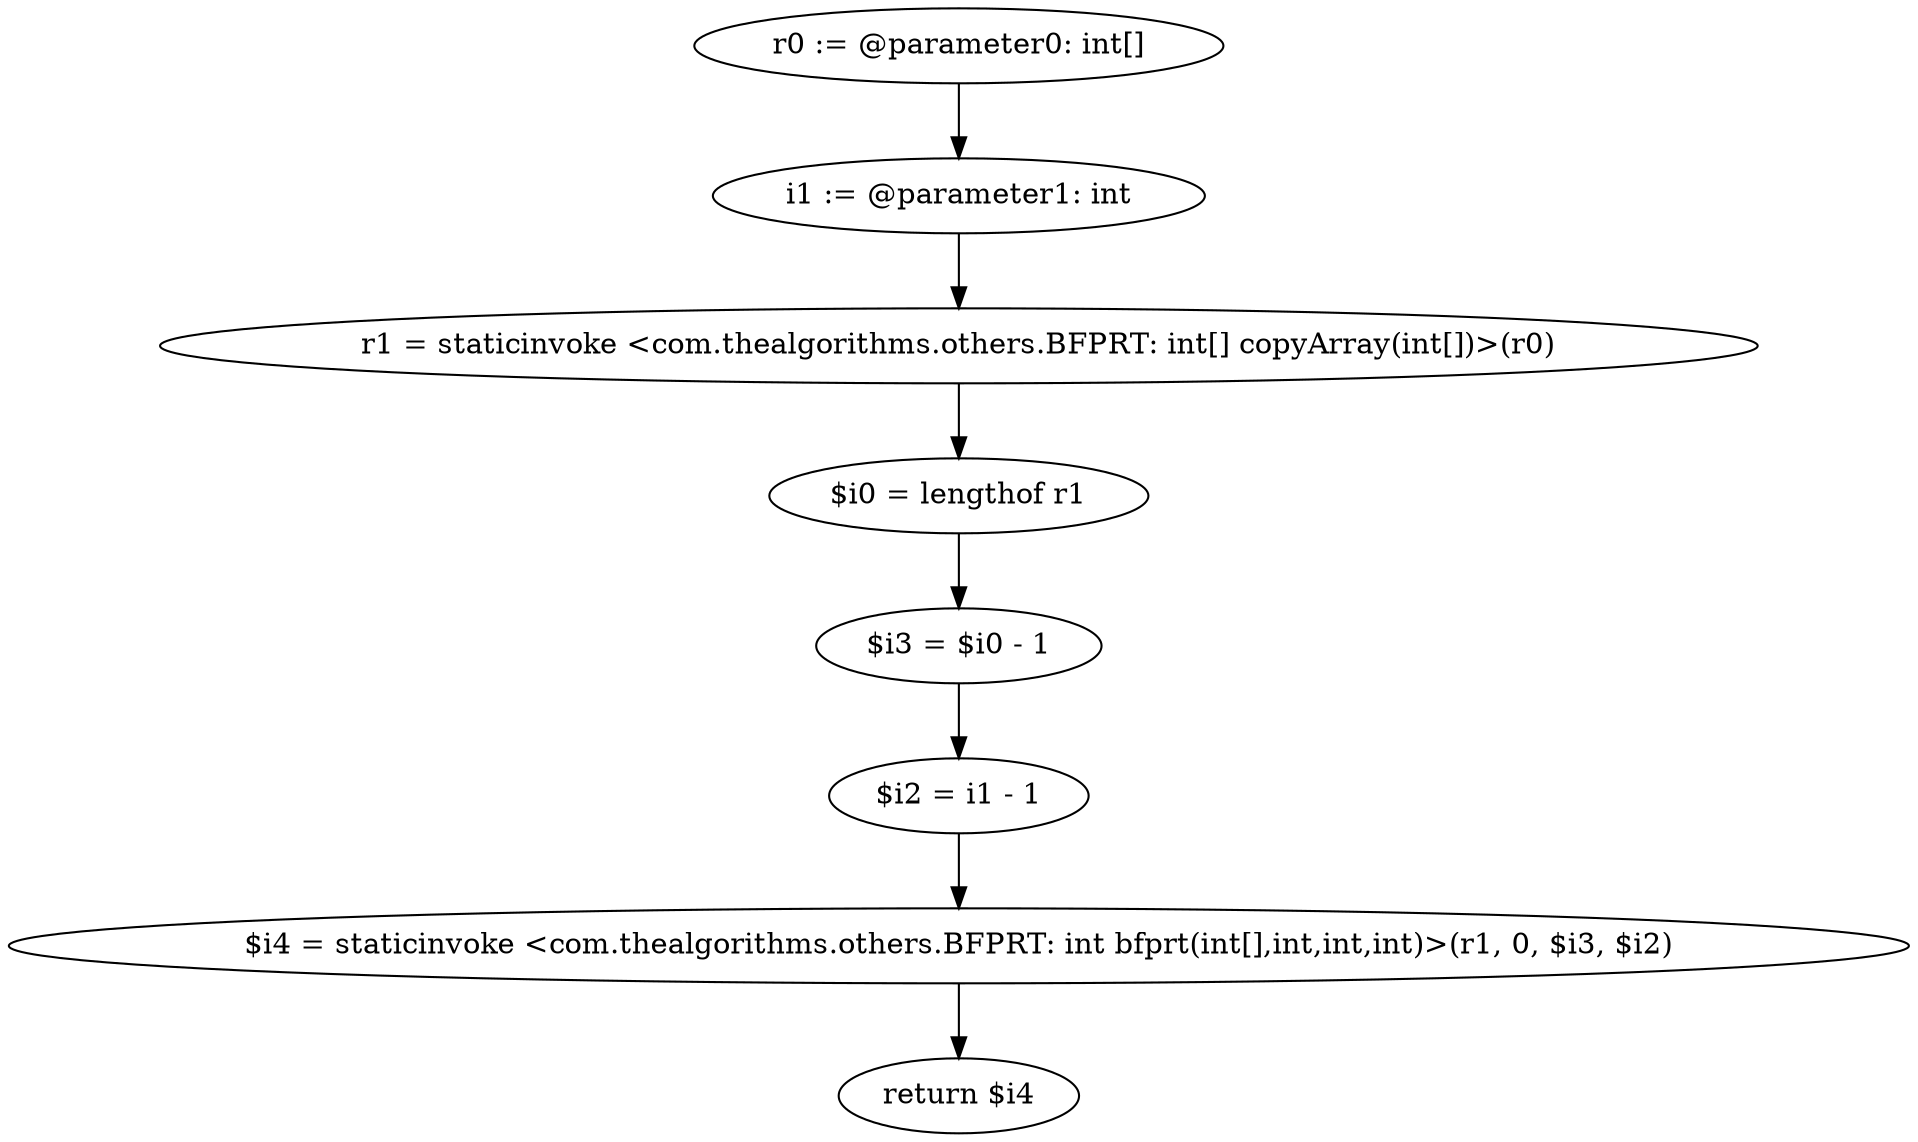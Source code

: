 digraph "unitGraph" {
    "r0 := @parameter0: int[]"
    "i1 := @parameter1: int"
    "r1 = staticinvoke <com.thealgorithms.others.BFPRT: int[] copyArray(int[])>(r0)"
    "$i0 = lengthof r1"
    "$i3 = $i0 - 1"
    "$i2 = i1 - 1"
    "$i4 = staticinvoke <com.thealgorithms.others.BFPRT: int bfprt(int[],int,int,int)>(r1, 0, $i3, $i2)"
    "return $i4"
    "r0 := @parameter0: int[]"->"i1 := @parameter1: int";
    "i1 := @parameter1: int"->"r1 = staticinvoke <com.thealgorithms.others.BFPRT: int[] copyArray(int[])>(r0)";
    "r1 = staticinvoke <com.thealgorithms.others.BFPRT: int[] copyArray(int[])>(r0)"->"$i0 = lengthof r1";
    "$i0 = lengthof r1"->"$i3 = $i0 - 1";
    "$i3 = $i0 - 1"->"$i2 = i1 - 1";
    "$i2 = i1 - 1"->"$i4 = staticinvoke <com.thealgorithms.others.BFPRT: int bfprt(int[],int,int,int)>(r1, 0, $i3, $i2)";
    "$i4 = staticinvoke <com.thealgorithms.others.BFPRT: int bfprt(int[],int,int,int)>(r1, 0, $i3, $i2)"->"return $i4";
}
